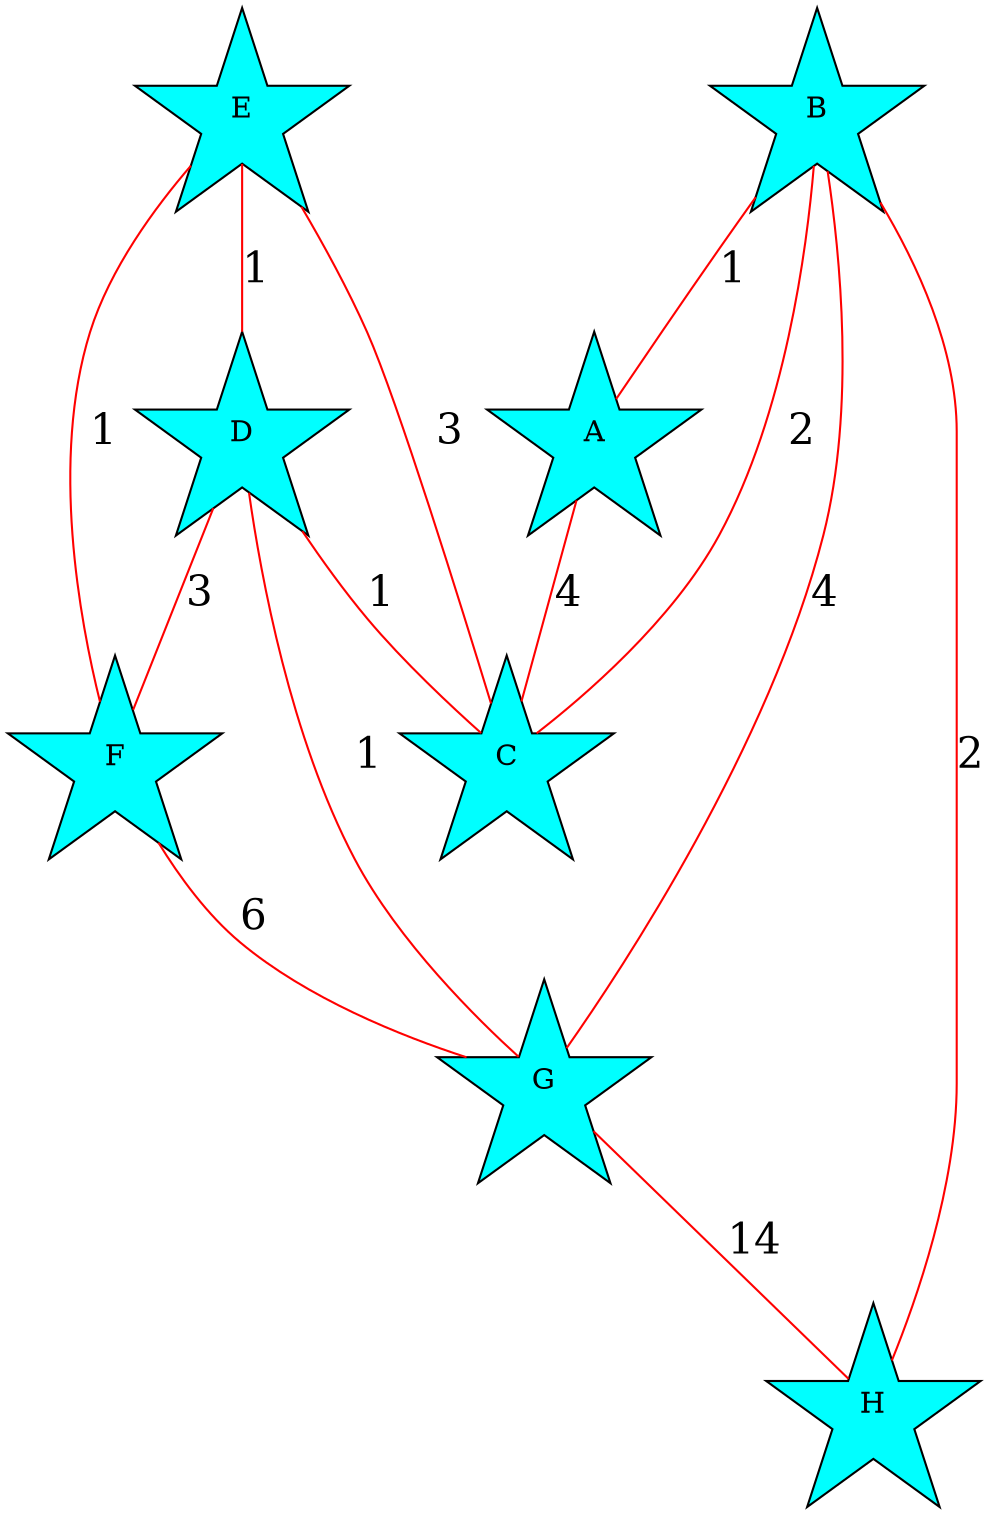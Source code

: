 graph {
node [shape="star" style="filled" fillcolor="aqua"];
edge [fontsize="20pt" color="red"];

H [pos="4,8!"];
B [pos="7,7!"];
G [pos="2,6!"];
A [pos="10,5!"];
D [pos="4,4!"];
C [pos="7,4!"];
F [pos="1,2!"];
E [pos="5,1!"];

B--A [label="1"];
D--G [label="1"];
D--C [label="1"];
E--D [label="1"];
E--F [label="1"];
B--C [label="2"];
B--H [label="2"];
E--C [label="3"];
D--F [label="3"];
B--G [label="4"];
A--C [label="4"];
F--G [label="6"];
G--H [label="14"];
}